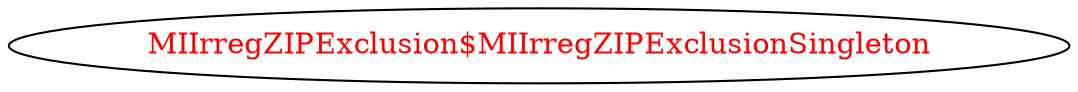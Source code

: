 digraph dependencyGraph {
 concentrate=true;
 ranksep="2.0";
 rankdir="LR"; 
 splines="ortho";
"MIIrregZIPExclusion$MIIrregZIPExclusionSingleton" [fontcolor="red"];
}